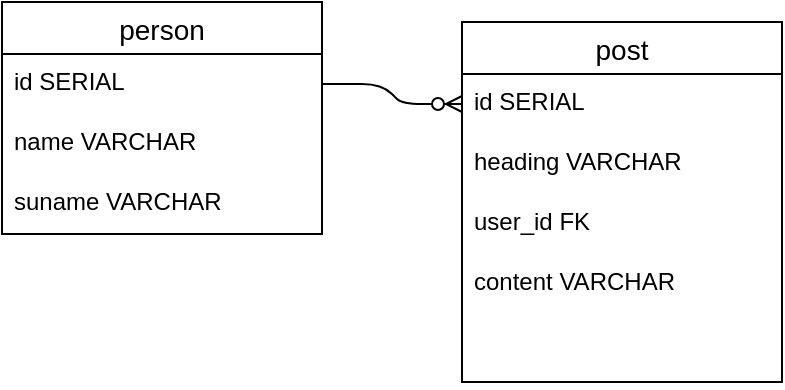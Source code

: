<mxfile version="14.8.4" type="device"><diagram id="zbaHmwiFGsZ2-I_l0hkK" name="Page-1"><mxGraphModel dx="782" dy="706" grid="1" gridSize="10" guides="1" tooltips="1" connect="1" arrows="1" fold="1" page="1" pageScale="1" pageWidth="827" pageHeight="1169" math="0" shadow="0"><root><mxCell id="0"/><mxCell id="1" parent="0"/><mxCell id="hslygAjCAgbTDq9bkBhz-1" value="person" style="swimlane;fontStyle=0;childLayout=stackLayout;horizontal=1;startSize=26;horizontalStack=0;resizeParent=1;resizeParentMax=0;resizeLast=0;collapsible=1;marginBottom=0;align=center;fontSize=14;" vertex="1" parent="1"><mxGeometry x="140" y="280" width="160" height="116" as="geometry"/></mxCell><mxCell id="hslygAjCAgbTDq9bkBhz-2" value="id SERIAL" style="text;strokeColor=none;fillColor=none;spacingLeft=4;spacingRight=4;overflow=hidden;rotatable=0;points=[[0,0.5],[1,0.5]];portConstraint=eastwest;fontSize=12;" vertex="1" parent="hslygAjCAgbTDq9bkBhz-1"><mxGeometry y="26" width="160" height="30" as="geometry"/></mxCell><mxCell id="hslygAjCAgbTDq9bkBhz-3" value="name VARCHAR" style="text;strokeColor=none;fillColor=none;spacingLeft=4;spacingRight=4;overflow=hidden;rotatable=0;points=[[0,0.5],[1,0.5]];portConstraint=eastwest;fontSize=12;" vertex="1" parent="hslygAjCAgbTDq9bkBhz-1"><mxGeometry y="56" width="160" height="30" as="geometry"/></mxCell><mxCell id="hslygAjCAgbTDq9bkBhz-4" value="suname VARCHAR" style="text;strokeColor=none;fillColor=none;spacingLeft=4;spacingRight=4;overflow=hidden;rotatable=0;points=[[0,0.5],[1,0.5]];portConstraint=eastwest;fontSize=12;" vertex="1" parent="hslygAjCAgbTDq9bkBhz-1"><mxGeometry y="86" width="160" height="30" as="geometry"/></mxCell><mxCell id="hslygAjCAgbTDq9bkBhz-13" value="post" style="swimlane;fontStyle=0;childLayout=stackLayout;horizontal=1;startSize=26;horizontalStack=0;resizeParent=1;resizeParentMax=0;resizeLast=0;collapsible=1;marginBottom=0;align=center;fontSize=14;" vertex="1" parent="1"><mxGeometry x="370" y="290" width="160" height="180" as="geometry"/></mxCell><mxCell id="hslygAjCAgbTDq9bkBhz-14" value="id SERIAL" style="text;strokeColor=none;fillColor=none;spacingLeft=4;spacingRight=4;overflow=hidden;rotatable=0;points=[[0,0.5],[1,0.5]];portConstraint=eastwest;fontSize=12;" vertex="1" parent="hslygAjCAgbTDq9bkBhz-13"><mxGeometry y="26" width="160" height="30" as="geometry"/></mxCell><mxCell id="hslygAjCAgbTDq9bkBhz-15" value="heading VARCHAR" style="text;strokeColor=none;fillColor=none;spacingLeft=4;spacingRight=4;overflow=hidden;rotatable=0;points=[[0,0.5],[1,0.5]];portConstraint=eastwest;fontSize=12;" vertex="1" parent="hslygAjCAgbTDq9bkBhz-13"><mxGeometry y="56" width="160" height="30" as="geometry"/></mxCell><mxCell id="hslygAjCAgbTDq9bkBhz-17" value="user_id FK" style="text;strokeColor=none;fillColor=none;spacingLeft=4;spacingRight=4;overflow=hidden;rotatable=0;points=[[0,0.5],[1,0.5]];portConstraint=eastwest;fontSize=12;" vertex="1" parent="hslygAjCAgbTDq9bkBhz-13"><mxGeometry y="86" width="160" height="30" as="geometry"/></mxCell><mxCell id="hslygAjCAgbTDq9bkBhz-16" value="content VARCHAR" style="text;strokeColor=none;fillColor=none;spacingLeft=4;spacingRight=4;overflow=hidden;rotatable=0;points=[[0,0.5],[1,0.5]];portConstraint=eastwest;fontSize=12;" vertex="1" parent="hslygAjCAgbTDq9bkBhz-13"><mxGeometry y="116" width="160" height="64" as="geometry"/></mxCell><mxCell id="hslygAjCAgbTDq9bkBhz-18" value="" style="edgeStyle=entityRelationEdgeStyle;fontSize=12;html=1;endArrow=ERzeroToMany;endFill=1;exitX=1;exitY=0.5;exitDx=0;exitDy=0;entryX=0;entryY=0.5;entryDx=0;entryDy=0;" edge="1" parent="1" source="hslygAjCAgbTDq9bkBhz-2" target="hslygAjCAgbTDq9bkBhz-14"><mxGeometry width="100" height="100" relative="1" as="geometry"><mxPoint x="330" y="410" as="sourcePoint"/><mxPoint x="430" y="310" as="targetPoint"/></mxGeometry></mxCell></root></mxGraphModel></diagram></mxfile>